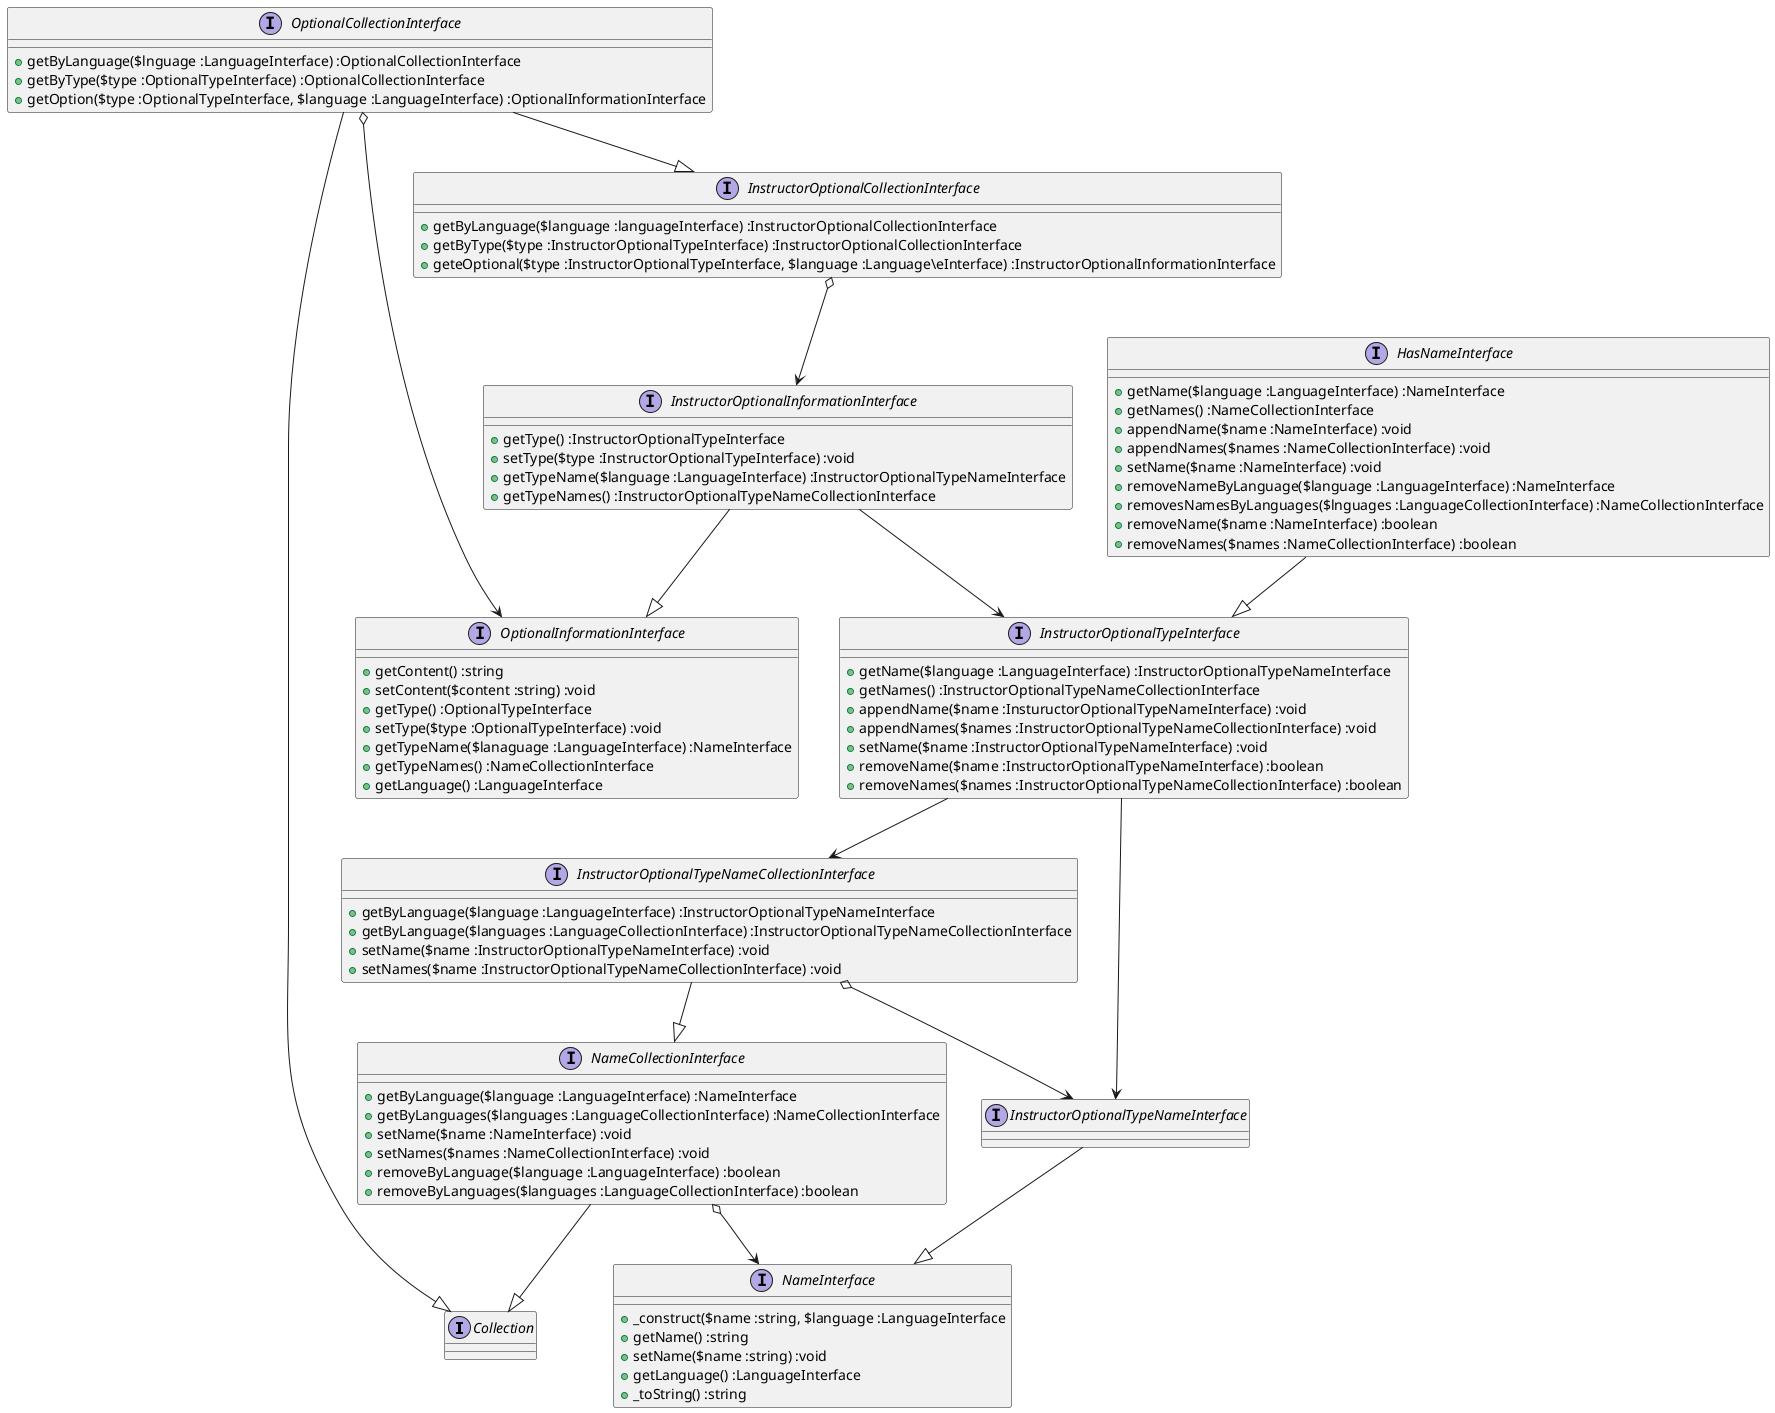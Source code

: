 @startuml


interface Collection

interface InstructorOptionalTypeNameInterface

interface InstructorOptionalCollectionInterface {
    +getByLanguage($language :languageInterface) :InstructorOptionalCollectionInterface
    +getByType($type :InstructorOptionalTypeInterface) :InstructorOptionalCollectionInterface
    +geteOptional($type :InstructorOptionalTypeInterface, $language :Language\eInterface) :InstructorOptionalInformationInterface
}

interface OptionalCollectionInterface {
    +getByLanguage($lnguage :LanguageInterface) :OptionalCollectionInterface
    +getByType($type :OptionalTypeInterface) :OptionalCollectionInterface
    +getOption($type :OptionalTypeInterface, $language :LanguageInterface) :OptionalInformationInterface
}

interface OptionalInformationInterface {
    +getContent() :string
    +setContent($content :string) :void
    +getType() :OptionalTypeInterface
    +setType($type :OptionalTypeInterface) :void
    +getTypeName($lanaguage :LanguageInterface) :NameInterface
    +getTypeNames() :NameCollectionInterface
    +getLanguage() :LanguageInterface
}

interface InstructorOptionalInformationInterface {
    +getType() :InstructorOptionalTypeInterface
    +setType($type :InstructorOptionalTypeInterface) :void
    +getTypeName($language :LanguageInterface) :InstructorOptionalTypeNameInterface
    +getTypeNames() :InstructorOptionalTypeNameCollectionInterface
}

interface InstructorOptionalTypeInterface {
    +getName($language :LanguageInterface) :InstructorOptionalTypeNameInterface
    +getNames() :InstructorOptionalTypeNameCollectionInterface
    +appendName($name :InstuructorOptionalTypeNameInterface) :void
    +appendNames($names :InstructorOptionalTypeNameCollectionInterface) :void
    +setName($name :InstructorOptionalTypeNameInterface) :void
    +removeName($name :InstructorOptionalTypeNameInterface) :boolean
    +removeNames($names :InstructorOptionalTypeNameCollectionInterface) :boolean
}

interface HasNameInterface {
    +getName($language :LanguageInterface) :NameInterface
    +getNames() :NameCollectionInterface
    +appendName($name :NameInterface) :void
    +appendNames($names :NameCollectionInterface) :void
    +setName($name :NameInterface) :void
    +removeNameByLanguage($language :LanguageInterface) :NameInterface
    +removesNamesByLanguages($lnguages :LanguageCollectionInterface) :NameCollectionInterface
    +removeName($name :NameInterface) :boolean
    +removeNames($names :NameCollectionInterface) :boolean
}

interface InstructorOptionalTypeNameCollectionInterface {
    +getByLanguage($language :LanguageInterface) :InstructorOptionalTypeNameInterface
    +getByLanguage($languages :LanguageCollectionInterface) :InstructorOptionalTypeNameCollectionInterface
    +setName($name :InstructorOptionalTypeNameInterface) :void
    +setNames($name :InstructorOptionalTypeNameCollectionInterface) :void
}

interface NameCollectionInterface {
    +getByLanguage($language :LanguageInterface) :NameInterface
    +getByLanguages($languages :LanguageCollectionInterface) :NameCollectionInterface
    +setName($name :NameInterface) :void
    +setNames($names :NameCollectionInterface) :void
    +removeByLanguage($language :LanguageInterface) :boolean
    +removeByLanguages($languages :LanguageCollectionInterface) :boolean
}

interface NameInterface {
    +_construct($name :string, $language :LanguageInterface
    +getName() :string
    +setName($name :string) :void
    +getLanguage() :LanguageInterface
    +_toString() :string
}

OptionalCollectionInterface o--> OptionalInformationInterface

OptionalCollectionInterface --|> Collection

OptionalCollectionInterface --|> InstructorOptionalCollectionInterface

InstructorOptionalCollectionInterface o--> InstructorOptionalInformationInterface

InstructorOptionalInformationInterface -->InstructorOptionalTypeInterface

InstructorOptionalInformationInterface --|> OptionalInformationInterface

HasNameInterface --|> InstructorOptionalTypeInterface

InstructorOptionalTypeInterface --> InstructorOptionalTypeNameInterface

InstructorOptionalTypeInterface --> InstructorOptionalTypeNameCollectionInterface

InstructorOptionalTypeNameInterface --|> NameInterface

InstructorOptionalTypeNameCollectionInterface o--> InstructorOptionalTypeNameInterface

InstructorOptionalTypeNameCollectionInterface --|> NameCollectionInterface

NameCollectionInterface o--> NameInterface

NameCollectionInterface --|> Collection


@enduml